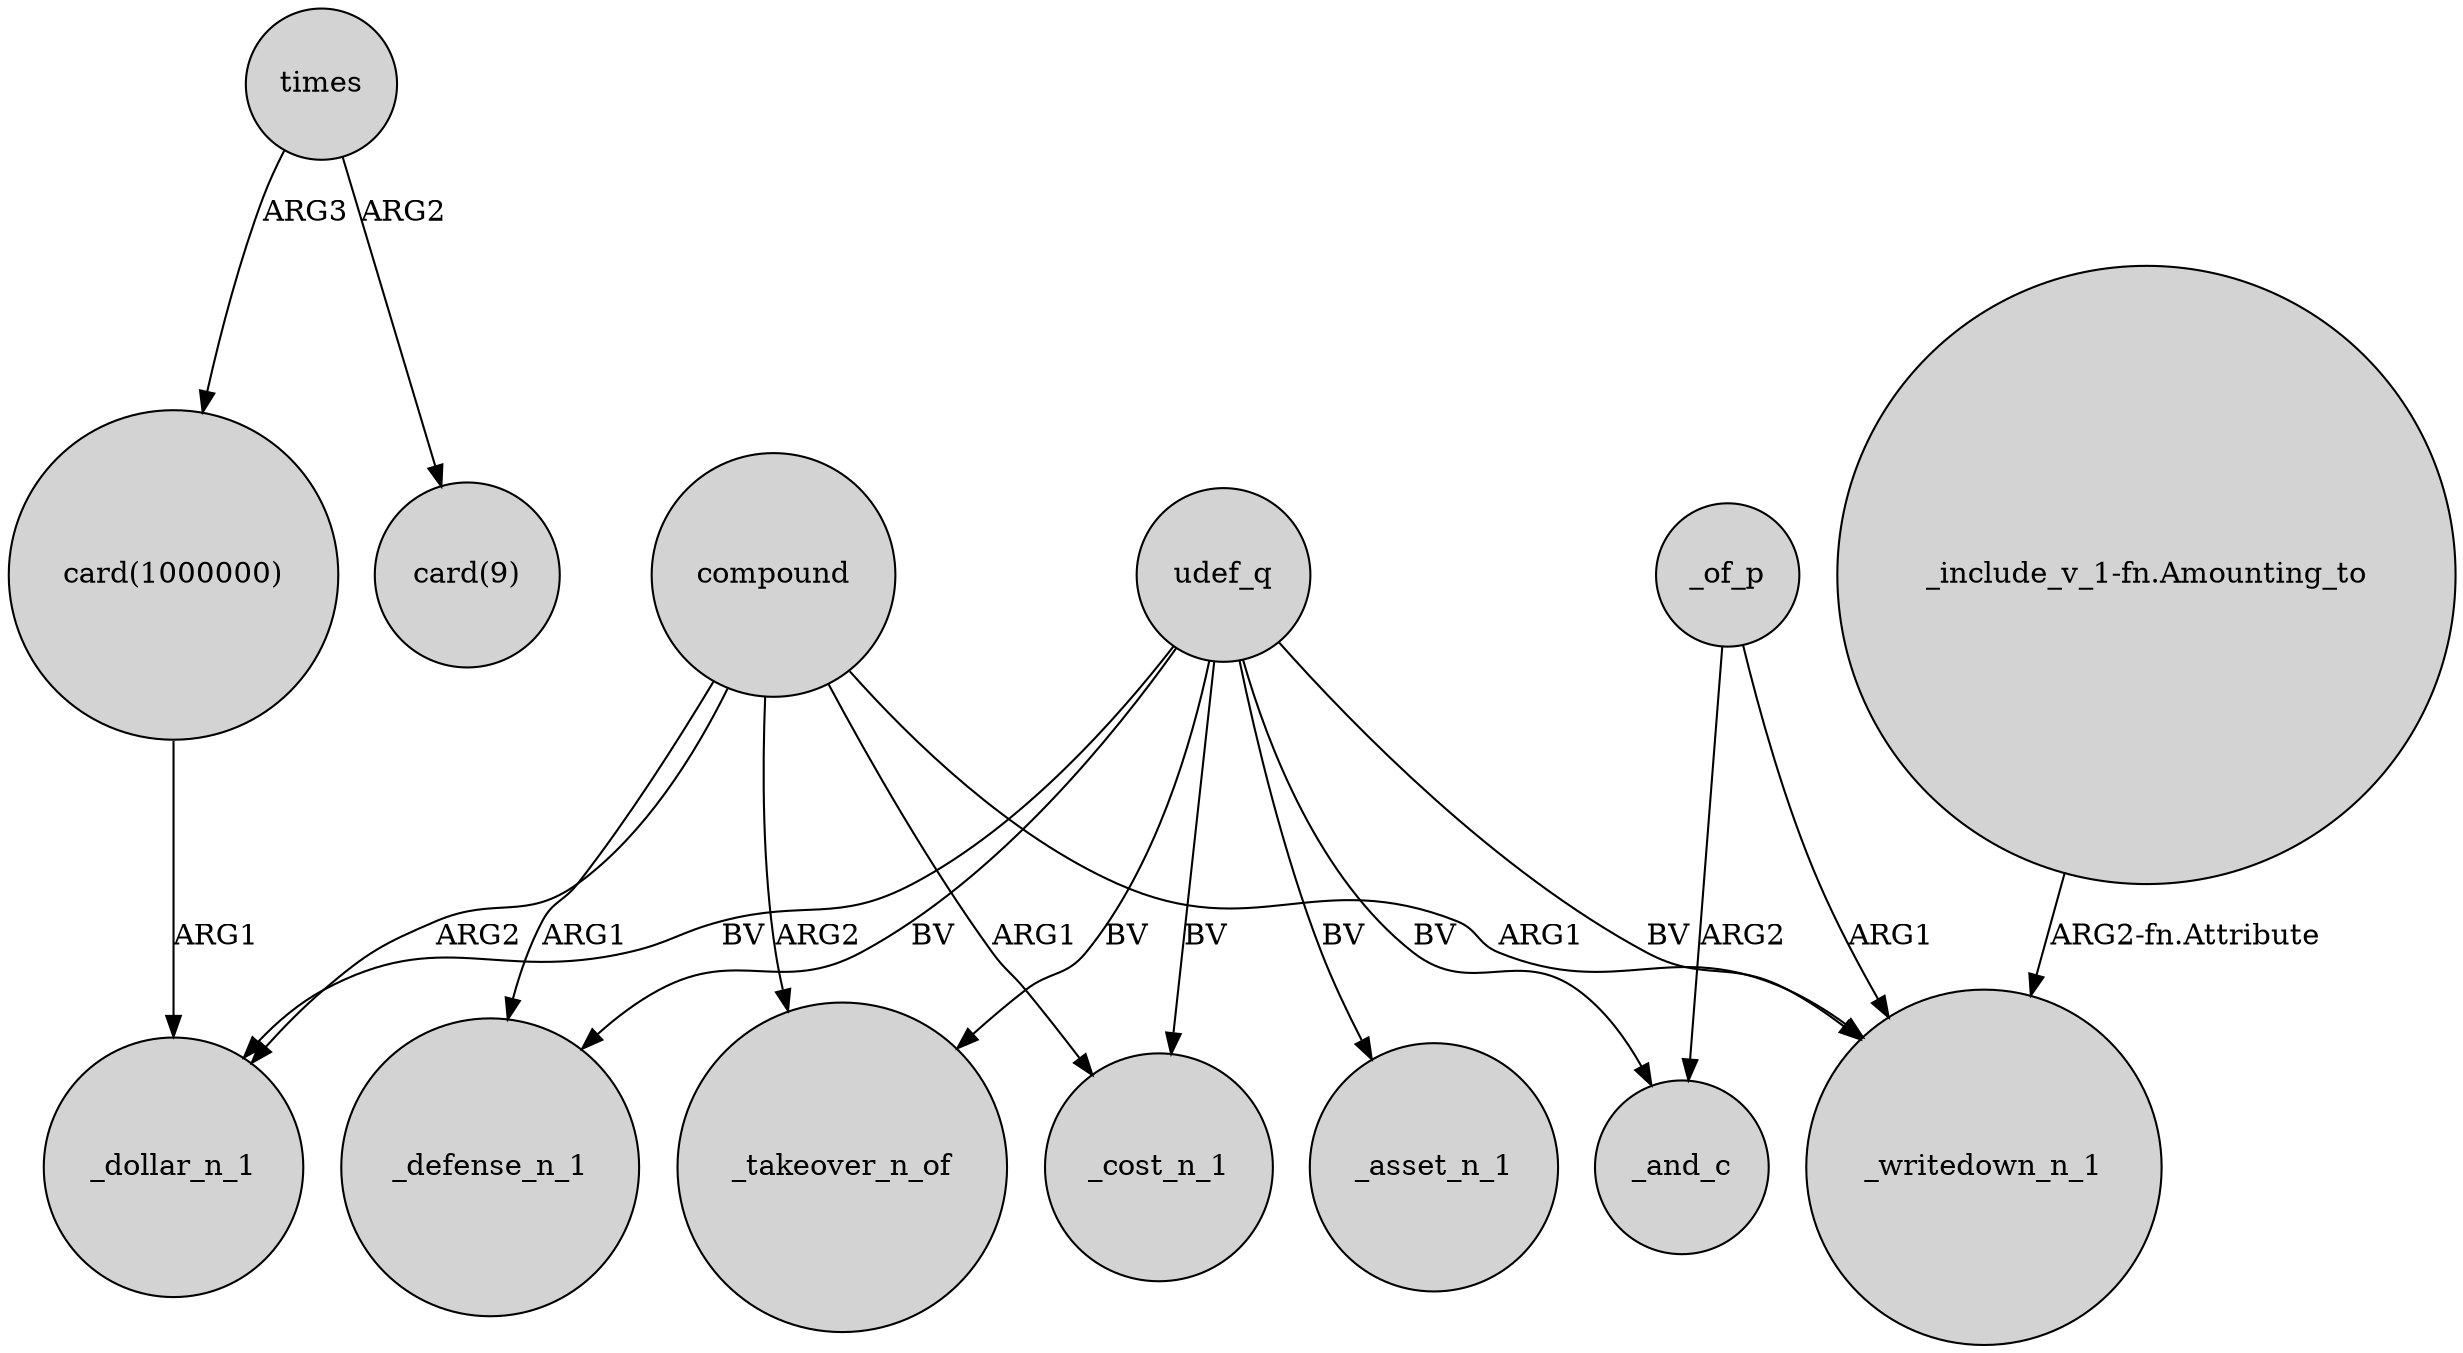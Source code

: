 digraph {
	node [shape=circle style=filled]
	times -> "card(1000000)" [label=ARG3]
	compound -> _defense_n_1 [label=ARG1]
	"_include_v_1-fn.Amounting_to" -> _writedown_n_1 [label="ARG2-fn.Attribute"]
	compound -> _dollar_n_1 [label=ARG2]
	udef_q -> _defense_n_1 [label=BV]
	_of_p -> _and_c [label=ARG2]
	compound -> _takeover_n_of [label=ARG2]
	udef_q -> _and_c [label=BV]
	udef_q -> _asset_n_1 [label=BV]
	compound -> _cost_n_1 [label=ARG1]
	udef_q -> _dollar_n_1 [label=BV]
	compound -> _writedown_n_1 [label=ARG1]
	"card(1000000)" -> _dollar_n_1 [label=ARG1]
	times -> "card(9)" [label=ARG2]
	udef_q -> _writedown_n_1 [label=BV]
	udef_q -> _takeover_n_of [label=BV]
	_of_p -> _writedown_n_1 [label=ARG1]
	udef_q -> _cost_n_1 [label=BV]
}
